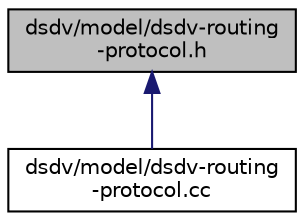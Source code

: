 digraph "dsdv/model/dsdv-routing-protocol.h"
{
  edge [fontname="Helvetica",fontsize="10",labelfontname="Helvetica",labelfontsize="10"];
  node [fontname="Helvetica",fontsize="10",shape=record];
  Node1 [label="dsdv/model/dsdv-routing\l-protocol.h",height=0.2,width=0.4,color="black", fillcolor="grey75", style="filled", fontcolor="black"];
  Node1 -> Node2 [dir="back",color="midnightblue",fontsize="10",style="solid"];
  Node2 [label="dsdv/model/dsdv-routing\l-protocol.cc",height=0.2,width=0.4,color="black", fillcolor="white", style="filled",URL="$d1/d92/dsdv-routing-protocol_8cc.html"];
}
